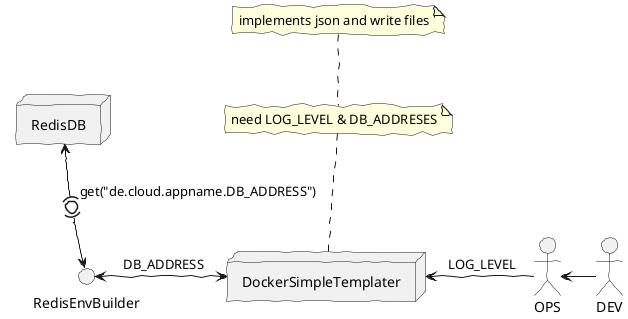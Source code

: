 @startuml
skinparam handwritten true

node RedisDB
interface RedisEnvBuilder
actor OPS
actor DEV
node DockerSimpleTemplater


RedisDB <-(0)-> RedisEnvBuilder:get("de.cloud.appname.DB_ADDRESS")
DockerSimpleTemplater <- OPS:" LOG_LEVEL"
OPS <- DEV
note top: need LOG_LEVEL & DB_ADDRESES
RedisEnvBuilder <-> DockerSimpleTemplater:" DB_ADDRESS"
note top: implements json and write files


@enduml
